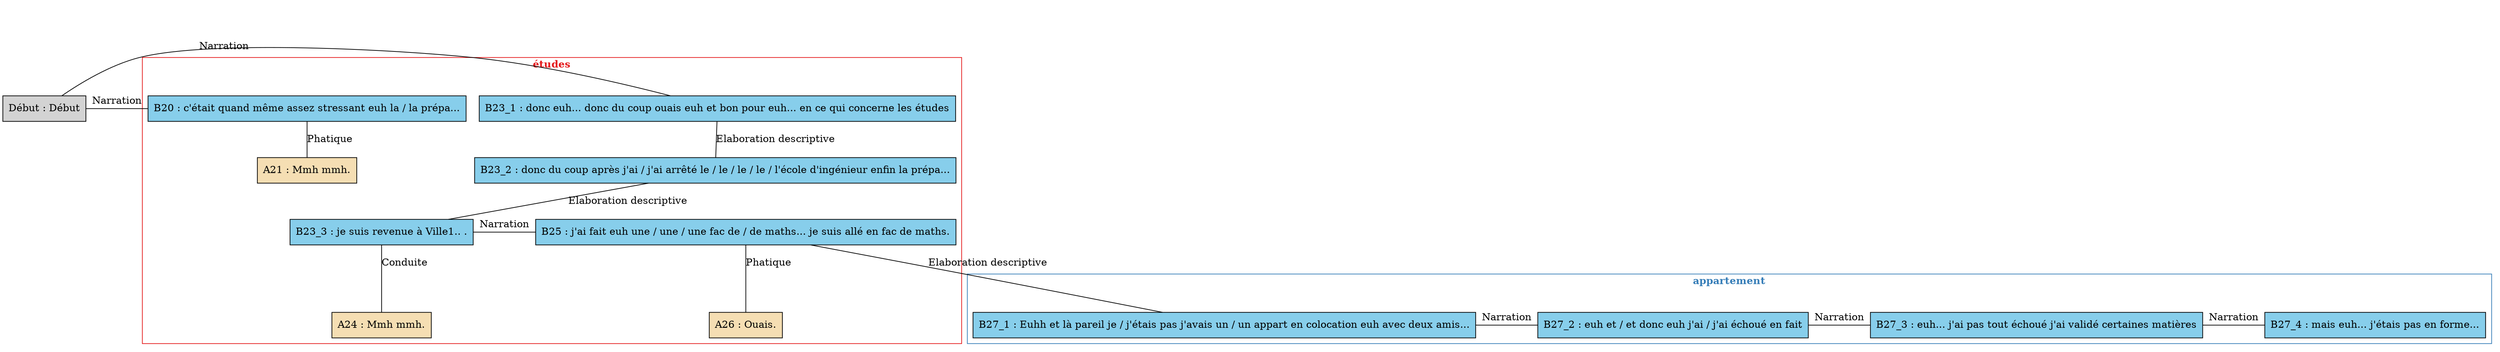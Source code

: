 digraph A02 {
	node [shape=box style=filled]
	newrank=true
	zero [style=invis]
	"Début" [label="Début : Début"]
	B20 [label="B20 : c'était quand même assez stressant euh la / la prépa..." fillcolor=skyblue]
	A21 [label="A21 : Mmh mmh." fillcolor=wheat]
	B23_1 [label="B23_1 : donc euh... donc du coup ouais euh et bon pour euh... en ce qui concerne les études" fillcolor=skyblue]
	B23_2 [label="B23_2 : donc du coup après j'ai / j'ai arrêté le / le / le / le / l'école d'ingénieur enfin la prépa..." fillcolor=skyblue]
	B23_3 [label="B23_3 : je suis revenue à Ville1.. ." fillcolor=skyblue]
	A24 [label="A24 : Mmh mmh." fillcolor=wheat]
	B25 [label="B25 : j'ai fait euh une / une / une fac de / de maths... je suis allé en fac de maths." fillcolor=skyblue]
	A26 [label="A26 : Ouais." fillcolor=wheat]
	B27_1 [label="B27_1 : Euhh et là pareil je / j'étais pas j'avais un / un appart en colocation euh avec deux amis..." fillcolor=skyblue]
	B27_2 [label="B27_2 : euh et / et donc euh j'ai / j'ai échoué en fait" fillcolor=skyblue]
	B27_3 [label="B27_3 : euh... j'ai pas tout échoué j'ai validé certaines matières" fillcolor=skyblue]
	B27_4 [label="B27_4 : mais euh... j'étais pas en forme..." fillcolor=skyblue]
	zero -> "Début" [label="" style=invis]
	zero -> B20 [style=invis weight=1]
	"Début" -> B20 [label=Narration constraint=false dir=none]
	B20 -> A21 [label=Phatique dir=none weight=2]
	zero -> B23_1 [style=invis weight=1]
	"Début" -> B23_1 [label=Narration constraint=false dir=none]
	B23_1 -> B23_2 [label="Elaboration descriptive" dir=none weight=2]
	B23_2 -> B23_3 [label="Elaboration descriptive" dir=none weight=2]
	B23_3 -> A24 [label=Conduite dir=none weight=2]
	B23_2 -> B25 [style=invis weight=1]
	B23_3 -> B25 [label=Narration constraint=false dir=none]
	B25 -> A26 [label=Phatique dir=none weight=2]
	B25 -> B27_1 [label="Elaboration descriptive" dir=none weight=2]
	B25 -> B27_2 [style=invis weight=1]
	B27_1 -> B27_2 [label=Narration constraint=false dir=none]
	B25 -> B27_3 [style=invis weight=1]
	B27_2 -> B27_3 [label=Narration constraint=false dir=none]
	B25 -> B27_4 [style=invis weight=1]
	B27_3 -> B27_4 [label=Narration constraint=false dir=none]
	subgraph cluster_1 {
		label=<<B>études</B>>
		colorscheme=set19
		color=1
		fontcolor=1
		B20
		A21
		B23_1
		B23_2
		B23_3
		A24
		B25
		A26
	}
	subgraph cluster_2 {
		label=<<B>appartement</B>>
		colorscheme=set19
		color=2
		fontcolor=2
		B27_1
		B27_2
		B27_3
		B27_4
	}
}
